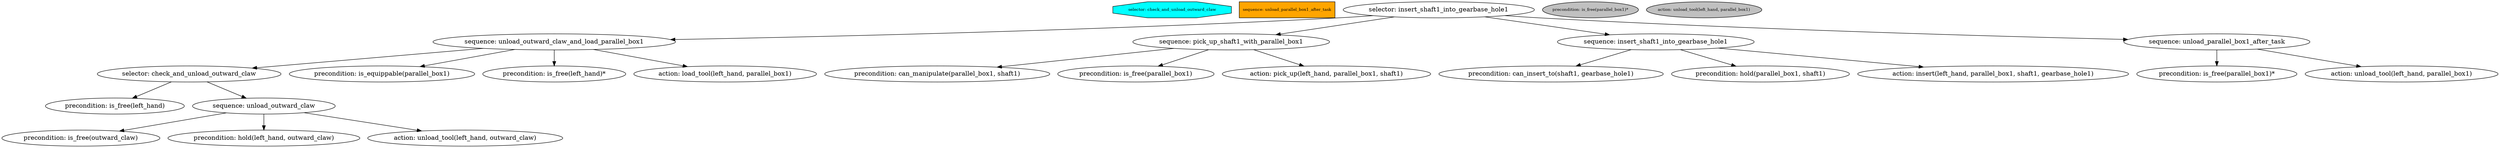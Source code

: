 digraph pastafarianism {
ordering=out;
graph [fontname="times-roman"];
node [fontname="times-roman"];
edge [fontname="times-roman"];
selector [fillcolor=cyan, fontcolor=black, fontsize=9, label="selector: insert_shaft1_into_gearbase_hole1", shape=octagon, style=filled];
sequence [fillcolor=orange, fontcolor=black, fontsize=9, label="sequence: unload_outward_claw_and_load_parallel_box1", shape=box, style=filled];
"selector: insert_shaft1_into_gearbase_hole1" -> "sequence: unload_outward_claw_and_load_parallel_box1";
selector [fillcolor=cyan, fontcolor=black, fontsize=9, label="selector: check_and_unload_outward_claw", shape=octagon, style=filled];
"sequence: unload_outward_claw_and_load_parallel_box1" -> "selector: check_and_unload_outward_claw";
precondition [fillcolor=gray, fontcolor=black, fontsize=9, label="precondition: is_free(left_hand)", shape=ellipse, style=filled];
"selector: check_and_unload_outward_claw" -> "precondition: is_free(left_hand)";
sequence [fillcolor=orange, fontcolor=black, fontsize=9, label="sequence: unload_outward_claw", shape=box, style=filled];
"selector: check_and_unload_outward_claw" -> "sequence: unload_outward_claw";
precondition [fillcolor=gray, fontcolor=black, fontsize=9, label="precondition: is_free(outward_claw)", shape=ellipse, style=filled];
"sequence: unload_outward_claw" -> "precondition: is_free(outward_claw)";
precondition [fillcolor=gray, fontcolor=black, fontsize=9, label="precondition: hold(left_hand, outward_claw)", shape=ellipse, style=filled];
"sequence: unload_outward_claw" -> "precondition: hold(left_hand, outward_claw)";
action [fillcolor=gray, fontcolor=black, fontsize=9, label="action: unload_tool(left_hand, outward_claw)", shape=ellipse, style=filled];
"sequence: unload_outward_claw" -> "action: unload_tool(left_hand, outward_claw)";
precondition [fillcolor=gray, fontcolor=black, fontsize=9, label="precondition: is_equippable(parallel_box1)", shape=ellipse, style=filled];
"sequence: unload_outward_claw_and_load_parallel_box1" -> "precondition: is_equippable(parallel_box1)";
precondition [fillcolor=gray, fontcolor=black, fontsize=9, label="precondition: is_free(left_hand)*", shape=ellipse, style=filled];
"sequence: unload_outward_claw_and_load_parallel_box1" -> "precondition: is_free(left_hand)*";
action [fillcolor=gray, fontcolor=black, fontsize=9, label="action: load_tool(left_hand, parallel_box1)", shape=ellipse, style=filled];
"sequence: unload_outward_claw_and_load_parallel_box1" -> "action: load_tool(left_hand, parallel_box1)";
sequence [fillcolor=orange, fontcolor=black, fontsize=9, label="sequence: pick_up_shaft1_with_parallel_box1", shape=box, style=filled];
"selector: insert_shaft1_into_gearbase_hole1" -> "sequence: pick_up_shaft1_with_parallel_box1";
precondition [fillcolor=gray, fontcolor=black, fontsize=9, label="precondition: can_manipulate(parallel_box1, shaft1)", shape=ellipse, style=filled];
"sequence: pick_up_shaft1_with_parallel_box1" -> "precondition: can_manipulate(parallel_box1, shaft1)";
precondition [fillcolor=gray, fontcolor=black, fontsize=9, label="precondition: is_free(parallel_box1)", shape=ellipse, style=filled];
"sequence: pick_up_shaft1_with_parallel_box1" -> "precondition: is_free(parallel_box1)";
action [fillcolor=gray, fontcolor=black, fontsize=9, label="action: pick_up(left_hand, parallel_box1, shaft1)", shape=ellipse, style=filled];
"sequence: pick_up_shaft1_with_parallel_box1" -> "action: pick_up(left_hand, parallel_box1, shaft1)";
sequence [fillcolor=orange, fontcolor=black, fontsize=9, label="sequence: insert_shaft1_into_gearbase_hole1", shape=box, style=filled];
"selector: insert_shaft1_into_gearbase_hole1" -> "sequence: insert_shaft1_into_gearbase_hole1";
precondition [fillcolor=gray, fontcolor=black, fontsize=9, label="precondition: can_insert_to(shaft1, gearbase_hole1)", shape=ellipse, style=filled];
"sequence: insert_shaft1_into_gearbase_hole1" -> "precondition: can_insert_to(shaft1, gearbase_hole1)";
precondition [fillcolor=gray, fontcolor=black, fontsize=9, label="precondition: hold(parallel_box1, shaft1)", shape=ellipse, style=filled];
"sequence: insert_shaft1_into_gearbase_hole1" -> "precondition: hold(parallel_box1, shaft1)";
action [fillcolor=gray, fontcolor=black, fontsize=9, label="action: insert(left_hand, parallel_box1, shaft1, gearbase_hole1)", shape=ellipse, style=filled];
"sequence: insert_shaft1_into_gearbase_hole1" -> "action: insert(left_hand, parallel_box1, shaft1, gearbase_hole1)";
sequence [fillcolor=orange, fontcolor=black, fontsize=9, label="sequence: unload_parallel_box1_after_task", shape=box, style=filled];
"selector: insert_shaft1_into_gearbase_hole1" -> "sequence: unload_parallel_box1_after_task";
precondition [fillcolor=gray, fontcolor=black, fontsize=9, label="precondition: is_free(parallel_box1)*", shape=ellipse, style=filled];
"sequence: unload_parallel_box1_after_task" -> "precondition: is_free(parallel_box1)*";
action [fillcolor=gray, fontcolor=black, fontsize=9, label="action: unload_tool(left_hand, parallel_box1)", shape=ellipse, style=filled];
"sequence: unload_parallel_box1_after_task" -> "action: unload_tool(left_hand, parallel_box1)";
}

